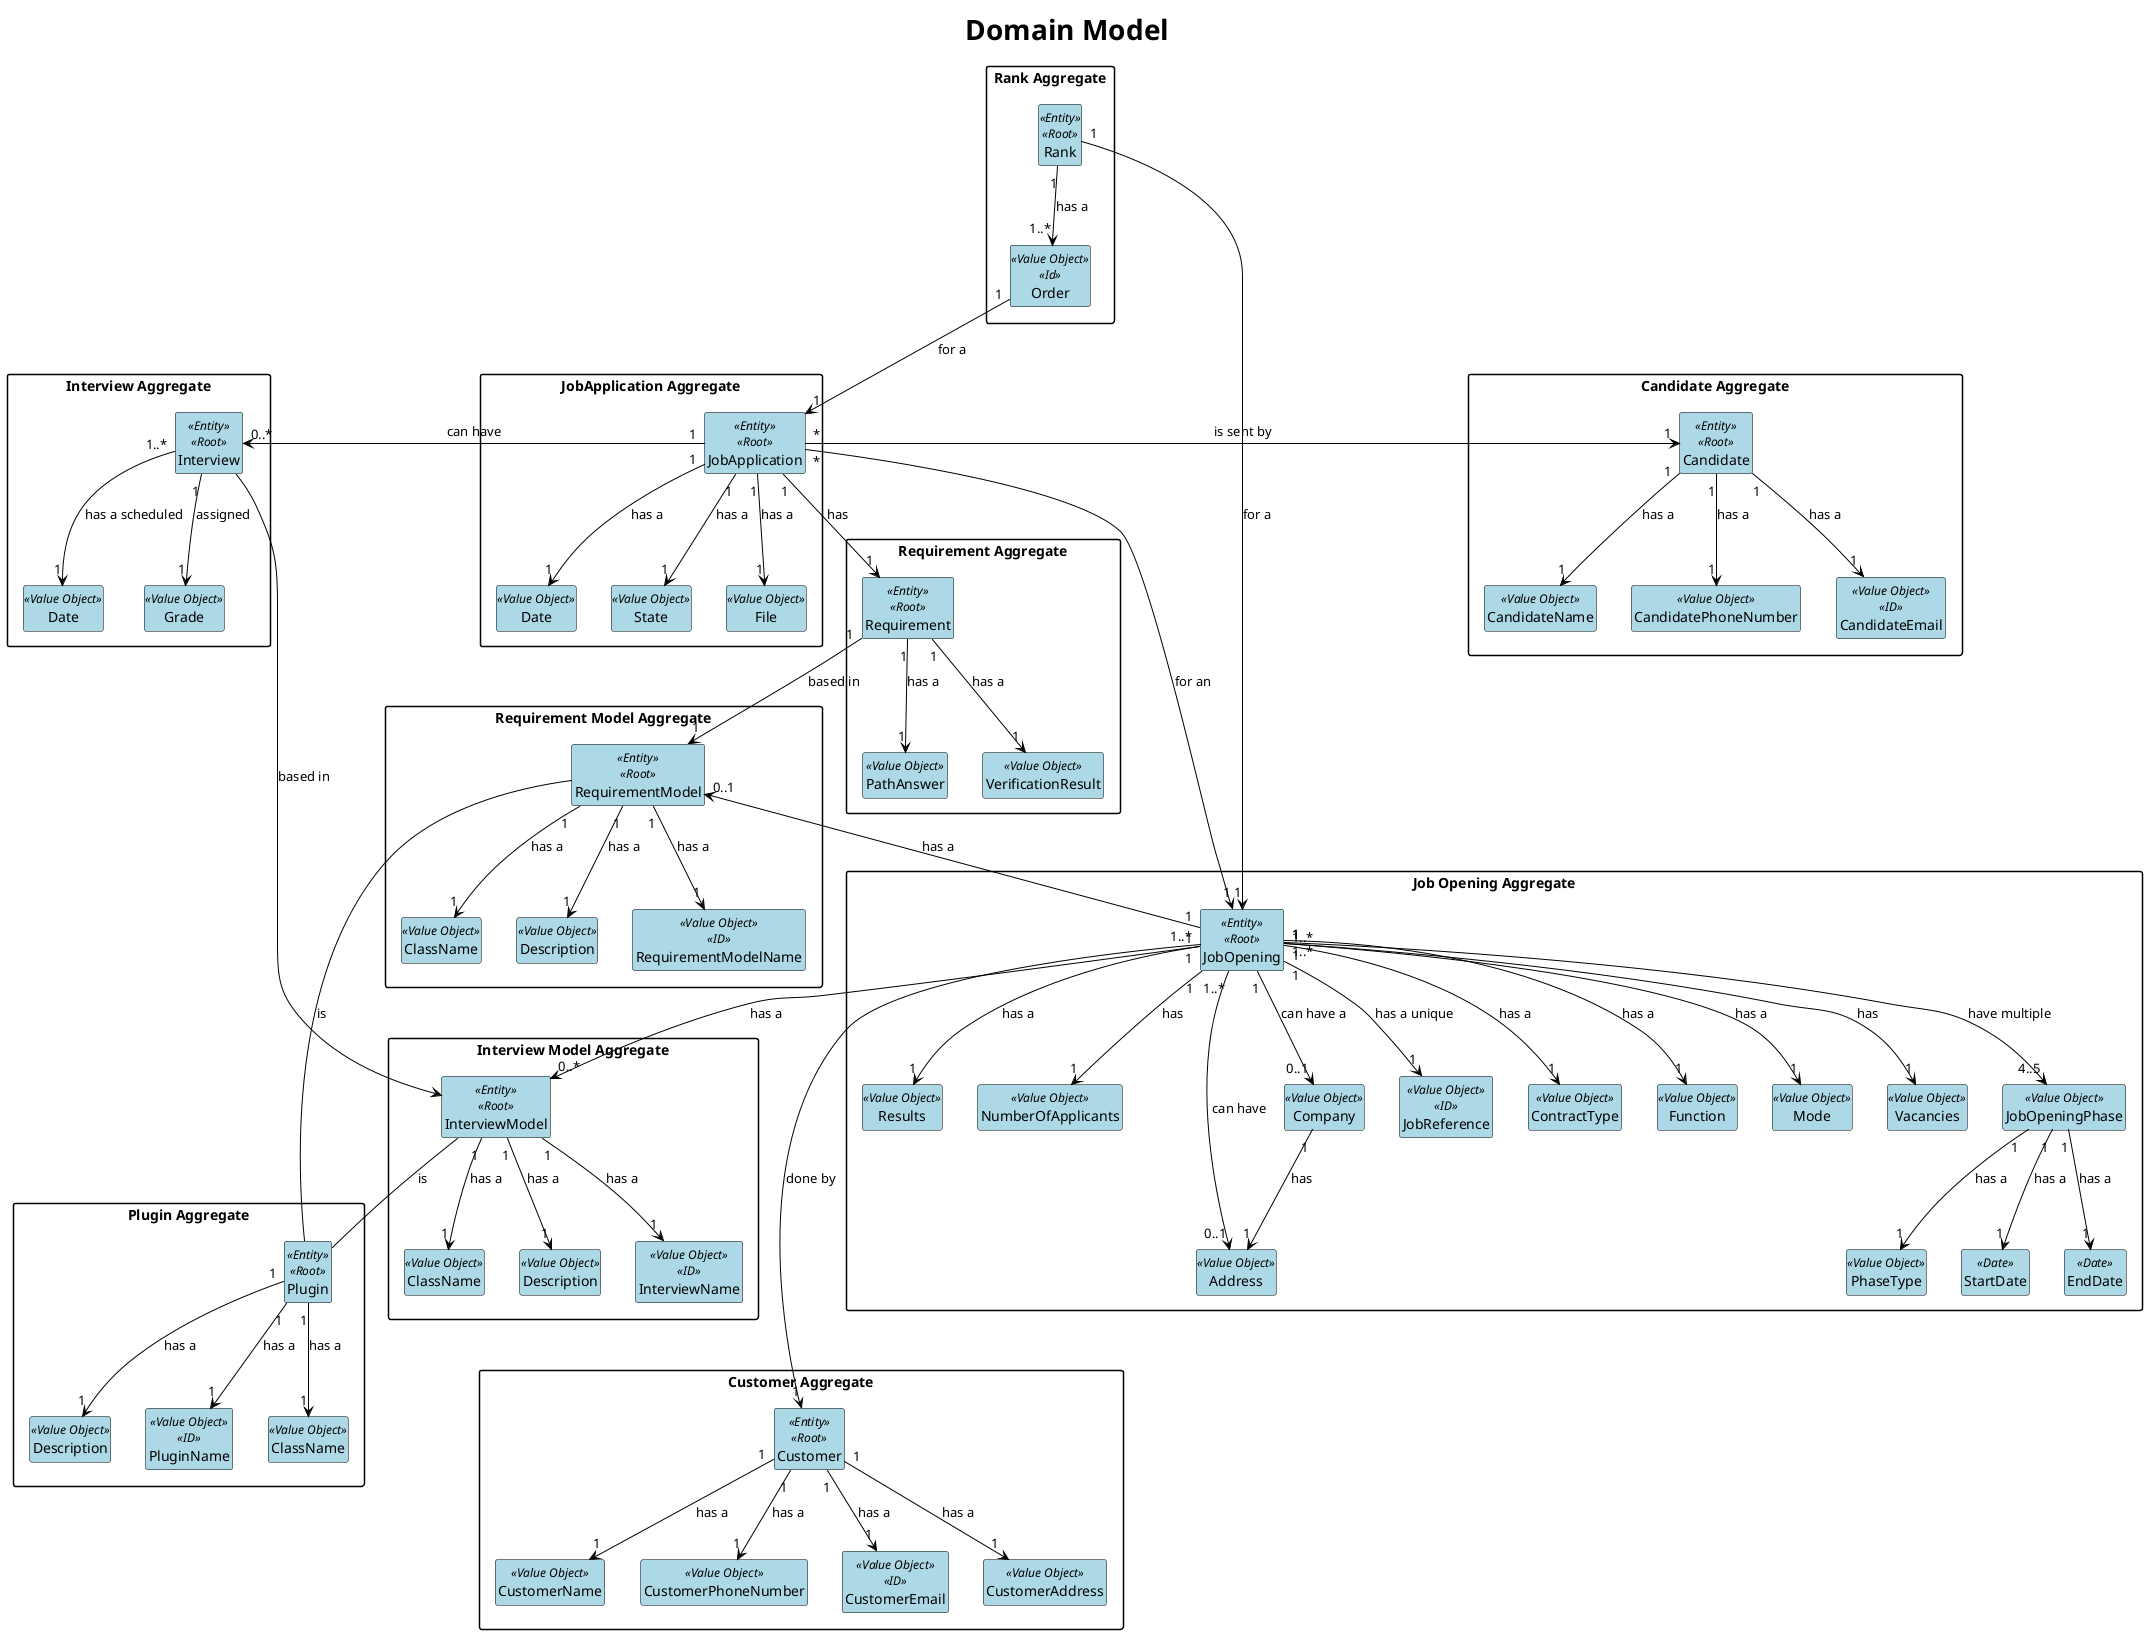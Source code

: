 @startuml

title <size:28>Domain Model</size>

hide methods
hide circle
hide attributes

'skinparam linetype ortho
'skinparam linetype polyline
skinparam packageStyle rect

skinparam class {
    BackgroundColor LightBlue
    ArrowColor Black
    BorderColor Black
    FontColor Black
    FontSize 14
}

skinparam relationship {
    ArrowColor Black
    ArrowFontColor Black
    ArrowFontSize 14
}

package "Candidate Aggregate" {
class Candidate <<Entity>> <<Root>>

class CandidateName <<Value Object>>
class CandidatePhoneNumber <<Value Object>>
class CandidateEmail <<Value Object>> <<ID>>

Candidate "1"--> "1" CandidateName : has a
Candidate "1" --> "1" CandidatePhoneNumber : has a
Candidate "1" --> "1" CandidateEmail : has a
}

package "Customer Aggregate" {
class Customer <<Entity>> <<Root>>

class CustomerName <<Value Object>>
class CustomerPhoneNumber <<Value Object>>
class CustomerEmail <<Value Object>><<ID>>
class CustomerAddress <<Value Object>>

Customer "1"--> "1" CustomerName : has a
Customer "1" --> "1" CustomerPhoneNumber : has a
Customer "1" --> "1" CustomerEmail : has a
Customer "1" --> "1" CustomerAddress : has a

}

package "JobApplication Aggregate" {
class JobApplication <<Entity>> <<Root>>

class Date <<Value Object>>
class State <<Value Object>>
class File <<Value Object>>

JobApplication "1" --> "1" Date : has a
JobApplication "1" -->"1" State : has a
JobApplication "1" --> "1" File : has a

}

package "Rank Aggregate" {
class Rank <<Entity>> <<Root>>
class Order <<Value Object>> <<Id>>
Rank "1" --> "1..*" Order: has a
}


package "Job Opening Aggregate" {
class JobOpening <<Entity>> <<Root>>

class Company <<Value Object>>
class Address <<Value Object>>
class JobReference <<Value Object>> <<ID>>
class ContractType <<Value Object>>
class Function <<Value Object>>
class Mode <<Value Object>>
class Vacancies <<Value Object>>
class JobOpeningPhase <<Value Object>>
class PhaseType <<Value Object>>
class Results <<Value Object>>
class StartDate <<Date>>
class EndDate <<Date>>

class NumberOfApplicants <<Value Object>>
class Address <<Value Object>>

JobOpening "1" --> "0..1" Company : can have a
Company "1" --> "1" Address : has
JobOpening "1" --> "1" JobReference : has a unique
JobOpening "1..*" --> "1" ContractType : has a
JobOpening "1..*" --> "1" Function : has a
JobOpening "1" --> "1" Mode : has a
JobOpening "1" --> "1" Vacancies : has
JobOpening "1" --> "4..5" JobOpeningPhase : have multiple
JobOpeningPhase "1" --> "1" StartDate : has a
JobOpeningPhase "1" --> "1" EndDate : has a
JobOpeningPhase "1" --> "1" PhaseType : has a
JobOpening "1" --> "1" Results : has a
JobOpening "1" --> "1" NumberOfApplicants : has
JobOpening "1..*" --> "0..1" Address : can have

}

package "Interview Aggregate" {
class Interview <<Entity>> <<Root>>


class Date <<Value Object>>
'class Hour <<Value Object>>
class Grade <<Value Object>>

Interview "1..*" --> "1" Date : has a scheduled
'Interview "1..*" --> "1" Hour : has a scheduled
Interview "1" --> "1" Grade : assigned

}

JobOpening "1..*" ---down-> "1" Customer : done by
'Candidate "1" ---down-> "0..*" Interview : has
Interview "0..*" <--right-- "1" JobApplication : can have
JobApplication "*" ---down-> "1" JobOpening : for an
Candidate "1" <-right "*" JobApplication : is sent by

package "Interview Model Aggregate"{
class InterviewModel <<Entity>> <<Root>>

class InterviewName <<Value Object>> <<ID>>
class ClassName <<Value Object>>
class Description <<Value Object>>

InterviewModel "1" -->"1" InterviewName : has a
InterviewModel "1" --> "1" ClassName : has a
InterviewModel "1" --> "1" Description : has a
}
InterviewModel "0..*" <-up- "1" JobOpening : has a

package "Requirement Model Aggregate"{
class RequirementModel <<Entity>> <<Root>>

class RequirementModelName <<Value Object>> <<ID>>
class ClassName <<Value Object>>
class Description <<Value Object>>

RequirementModel "1" -->"1" RequirementModelName : has a
RequirementModel "1" --> "1" ClassName : has a
RequirementModel "1" --> "1" Description : has a
}
RequirementModel "0..1" <-down- "1" JobOpening : has a

package "Plugin Aggregate"{
class Plugin <<Entity>> <<Root>>
class PluginName <<Value Object>> <<ID>>
class ClassName <<Value Object>>
class Description <<Value Object>>

Plugin "1" -->"1" PluginName : has a
Plugin "1" --> "1" ClassName : has a
Plugin "1" --> "1" Description : has a
}

package "Requirement Aggregate"{
class Requirement <<Entity>> <<Root>>
class PathAnswer <<Value Object>>
class VerificationResult <<Value Object>>

Requirement "1" --> "1" PathAnswer : has a
Requirement "1" --> "1" VerificationResult : has a
}

JobApplication "1" --> "1" Requirement : has
Requirement "1" --> "1" RequirementModel : based in

RequirementModel -- Plugin : is
InterviewModel -- Plugin : is

Rank "1" --> "1" JobOpening : for a
Order "1" --> "1" JobApplication : for a
Interview ---> InterviewModel : based in
@enduml